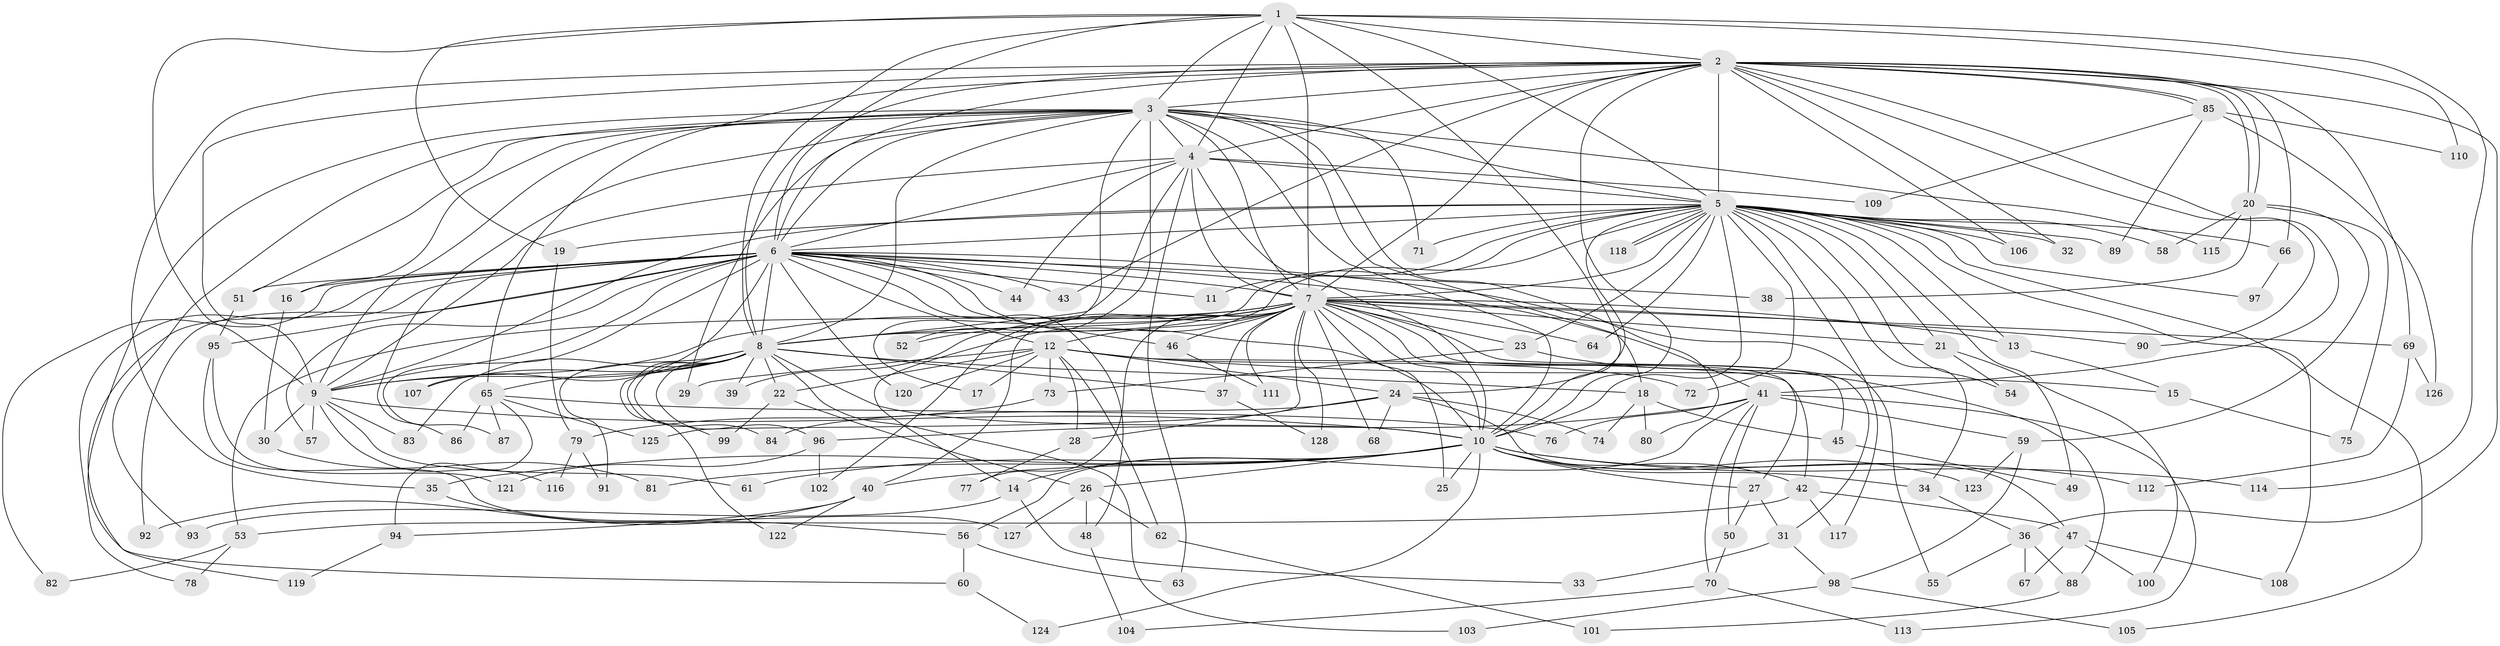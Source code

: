 // coarse degree distribution, {10: 0.010309278350515464, 19: 0.010309278350515464, 32: 0.010309278350515464, 9: 0.010309278350515464, 29: 0.010309278350515464, 25: 0.010309278350515464, 27: 0.010309278350515464, 24: 0.010309278350515464, 2: 0.5360824742268041, 12: 0.010309278350515464, 3: 0.1134020618556701, 4: 0.10309278350515463, 7: 0.020618556701030927, 5: 0.09278350515463918, 8: 0.020618556701030927, 1: 0.010309278350515464, 6: 0.010309278350515464}
// Generated by graph-tools (version 1.1) at 2025/23/03/03/25 07:23:47]
// undirected, 128 vertices, 281 edges
graph export_dot {
graph [start="1"]
  node [color=gray90,style=filled];
  1;
  2;
  3;
  4;
  5;
  6;
  7;
  8;
  9;
  10;
  11;
  12;
  13;
  14;
  15;
  16;
  17;
  18;
  19;
  20;
  21;
  22;
  23;
  24;
  25;
  26;
  27;
  28;
  29;
  30;
  31;
  32;
  33;
  34;
  35;
  36;
  37;
  38;
  39;
  40;
  41;
  42;
  43;
  44;
  45;
  46;
  47;
  48;
  49;
  50;
  51;
  52;
  53;
  54;
  55;
  56;
  57;
  58;
  59;
  60;
  61;
  62;
  63;
  64;
  65;
  66;
  67;
  68;
  69;
  70;
  71;
  72;
  73;
  74;
  75;
  76;
  77;
  78;
  79;
  80;
  81;
  82;
  83;
  84;
  85;
  86;
  87;
  88;
  89;
  90;
  91;
  92;
  93;
  94;
  95;
  96;
  97;
  98;
  99;
  100;
  101;
  102;
  103;
  104;
  105;
  106;
  107;
  108;
  109;
  110;
  111;
  112;
  113;
  114;
  115;
  116;
  117;
  118;
  119;
  120;
  121;
  122;
  123;
  124;
  125;
  126;
  127;
  128;
  1 -- 2;
  1 -- 3;
  1 -- 4;
  1 -- 5;
  1 -- 6;
  1 -- 7;
  1 -- 8;
  1 -- 9;
  1 -- 10;
  1 -- 19;
  1 -- 110;
  1 -- 114;
  2 -- 3;
  2 -- 4;
  2 -- 5;
  2 -- 6;
  2 -- 7;
  2 -- 8;
  2 -- 9;
  2 -- 10;
  2 -- 20;
  2 -- 20;
  2 -- 32;
  2 -- 35;
  2 -- 36;
  2 -- 41;
  2 -- 43;
  2 -- 65;
  2 -- 66;
  2 -- 69;
  2 -- 85;
  2 -- 85;
  2 -- 90;
  2 -- 106;
  3 -- 4;
  3 -- 5;
  3 -- 6;
  3 -- 7;
  3 -- 8;
  3 -- 9;
  3 -- 10;
  3 -- 16;
  3 -- 17;
  3 -- 18;
  3 -- 29;
  3 -- 51;
  3 -- 52;
  3 -- 60;
  3 -- 71;
  3 -- 80;
  3 -- 86;
  3 -- 93;
  3 -- 115;
  4 -- 5;
  4 -- 6;
  4 -- 7;
  4 -- 8;
  4 -- 9;
  4 -- 10;
  4 -- 44;
  4 -- 63;
  4 -- 109;
  5 -- 6;
  5 -- 7;
  5 -- 8;
  5 -- 9;
  5 -- 10;
  5 -- 11;
  5 -- 13;
  5 -- 14;
  5 -- 19;
  5 -- 21;
  5 -- 23;
  5 -- 24;
  5 -- 32;
  5 -- 34;
  5 -- 49;
  5 -- 54;
  5 -- 58;
  5 -- 64;
  5 -- 66;
  5 -- 71;
  5 -- 72;
  5 -- 89;
  5 -- 97;
  5 -- 105;
  5 -- 106;
  5 -- 108;
  5 -- 117;
  5 -- 118;
  5 -- 118;
  6 -- 7;
  6 -- 8;
  6 -- 9;
  6 -- 10;
  6 -- 11;
  6 -- 12;
  6 -- 16;
  6 -- 38;
  6 -- 41;
  6 -- 43;
  6 -- 44;
  6 -- 46;
  6 -- 48;
  6 -- 51;
  6 -- 55;
  6 -- 57;
  6 -- 78;
  6 -- 82;
  6 -- 87;
  6 -- 92;
  6 -- 95;
  6 -- 107;
  6 -- 119;
  6 -- 120;
  7 -- 8;
  7 -- 9;
  7 -- 10;
  7 -- 12;
  7 -- 13;
  7 -- 21;
  7 -- 23;
  7 -- 25;
  7 -- 27;
  7 -- 31;
  7 -- 37;
  7 -- 39;
  7 -- 40;
  7 -- 45;
  7 -- 46;
  7 -- 52;
  7 -- 53;
  7 -- 64;
  7 -- 68;
  7 -- 69;
  7 -- 77;
  7 -- 90;
  7 -- 102;
  7 -- 111;
  7 -- 125;
  7 -- 128;
  8 -- 9;
  8 -- 10;
  8 -- 18;
  8 -- 22;
  8 -- 37;
  8 -- 39;
  8 -- 65;
  8 -- 83;
  8 -- 84;
  8 -- 91;
  8 -- 96;
  8 -- 99;
  8 -- 103;
  8 -- 107;
  8 -- 122;
  9 -- 10;
  9 -- 30;
  9 -- 57;
  9 -- 61;
  9 -- 83;
  9 -- 116;
  10 -- 14;
  10 -- 25;
  10 -- 26;
  10 -- 27;
  10 -- 34;
  10 -- 35;
  10 -- 40;
  10 -- 42;
  10 -- 61;
  10 -- 81;
  10 -- 112;
  10 -- 114;
  10 -- 123;
  10 -- 124;
  12 -- 15;
  12 -- 17;
  12 -- 22;
  12 -- 24;
  12 -- 28;
  12 -- 29;
  12 -- 42;
  12 -- 62;
  12 -- 72;
  12 -- 73;
  12 -- 120;
  13 -- 15;
  14 -- 33;
  14 -- 93;
  15 -- 75;
  16 -- 30;
  18 -- 45;
  18 -- 74;
  18 -- 80;
  19 -- 79;
  20 -- 38;
  20 -- 58;
  20 -- 59;
  20 -- 75;
  20 -- 115;
  21 -- 54;
  21 -- 100;
  22 -- 26;
  22 -- 99;
  23 -- 73;
  23 -- 88;
  24 -- 28;
  24 -- 47;
  24 -- 68;
  24 -- 74;
  24 -- 84;
  26 -- 48;
  26 -- 62;
  26 -- 127;
  27 -- 31;
  27 -- 50;
  28 -- 77;
  30 -- 81;
  31 -- 33;
  31 -- 98;
  34 -- 36;
  35 -- 56;
  36 -- 55;
  36 -- 67;
  36 -- 88;
  37 -- 128;
  40 -- 92;
  40 -- 94;
  40 -- 122;
  41 -- 50;
  41 -- 56;
  41 -- 59;
  41 -- 70;
  41 -- 76;
  41 -- 96;
  41 -- 113;
  42 -- 47;
  42 -- 53;
  42 -- 117;
  45 -- 49;
  46 -- 111;
  47 -- 67;
  47 -- 100;
  47 -- 108;
  48 -- 104;
  50 -- 70;
  51 -- 95;
  53 -- 78;
  53 -- 82;
  56 -- 60;
  56 -- 63;
  59 -- 98;
  59 -- 123;
  60 -- 124;
  62 -- 101;
  65 -- 76;
  65 -- 86;
  65 -- 87;
  65 -- 94;
  65 -- 125;
  66 -- 97;
  69 -- 112;
  69 -- 126;
  70 -- 104;
  70 -- 113;
  73 -- 79;
  79 -- 91;
  79 -- 116;
  85 -- 89;
  85 -- 109;
  85 -- 110;
  85 -- 126;
  88 -- 101;
  94 -- 119;
  95 -- 121;
  95 -- 127;
  96 -- 102;
  96 -- 121;
  98 -- 103;
  98 -- 105;
}
